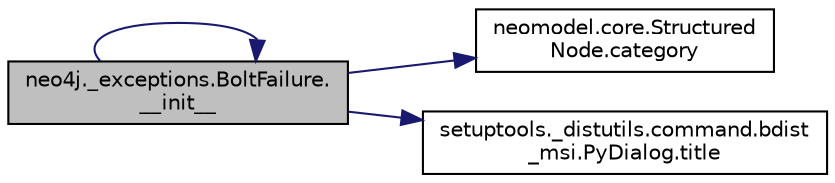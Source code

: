 digraph "neo4j._exceptions.BoltFailure.__init__"
{
 // LATEX_PDF_SIZE
  edge [fontname="Helvetica",fontsize="10",labelfontname="Helvetica",labelfontsize="10"];
  node [fontname="Helvetica",fontsize="10",shape=record];
  rankdir="LR";
  Node1 [label="neo4j._exceptions.BoltFailure.\l__init__",height=0.2,width=0.4,color="black", fillcolor="grey75", style="filled", fontcolor="black",tooltip=" "];
  Node1 -> Node1 [color="midnightblue",fontsize="10",style="solid",fontname="Helvetica"];
  Node1 -> Node2 [color="midnightblue",fontsize="10",style="solid",fontname="Helvetica"];
  Node2 [label="neomodel.core.Structured\lNode.category",height=0.2,width=0.4,color="black", fillcolor="white", style="filled",URL="$d8/d5d/classneomodel_1_1core_1_1_structured_node.html#a822226b685e62f3537c7cdc421826233",tooltip=" "];
  Node1 -> Node3 [color="midnightblue",fontsize="10",style="solid",fontname="Helvetica"];
  Node3 [label="setuptools._distutils.command.bdist\l_msi.PyDialog.title",height=0.2,width=0.4,color="black", fillcolor="white", style="filled",URL="$d0/d38/classsetuptools_1_1__distutils_1_1command_1_1bdist__msi_1_1_py_dialog.html#afd4e5f519d41b9339a54931a77e797c3",tooltip=" "];
}
